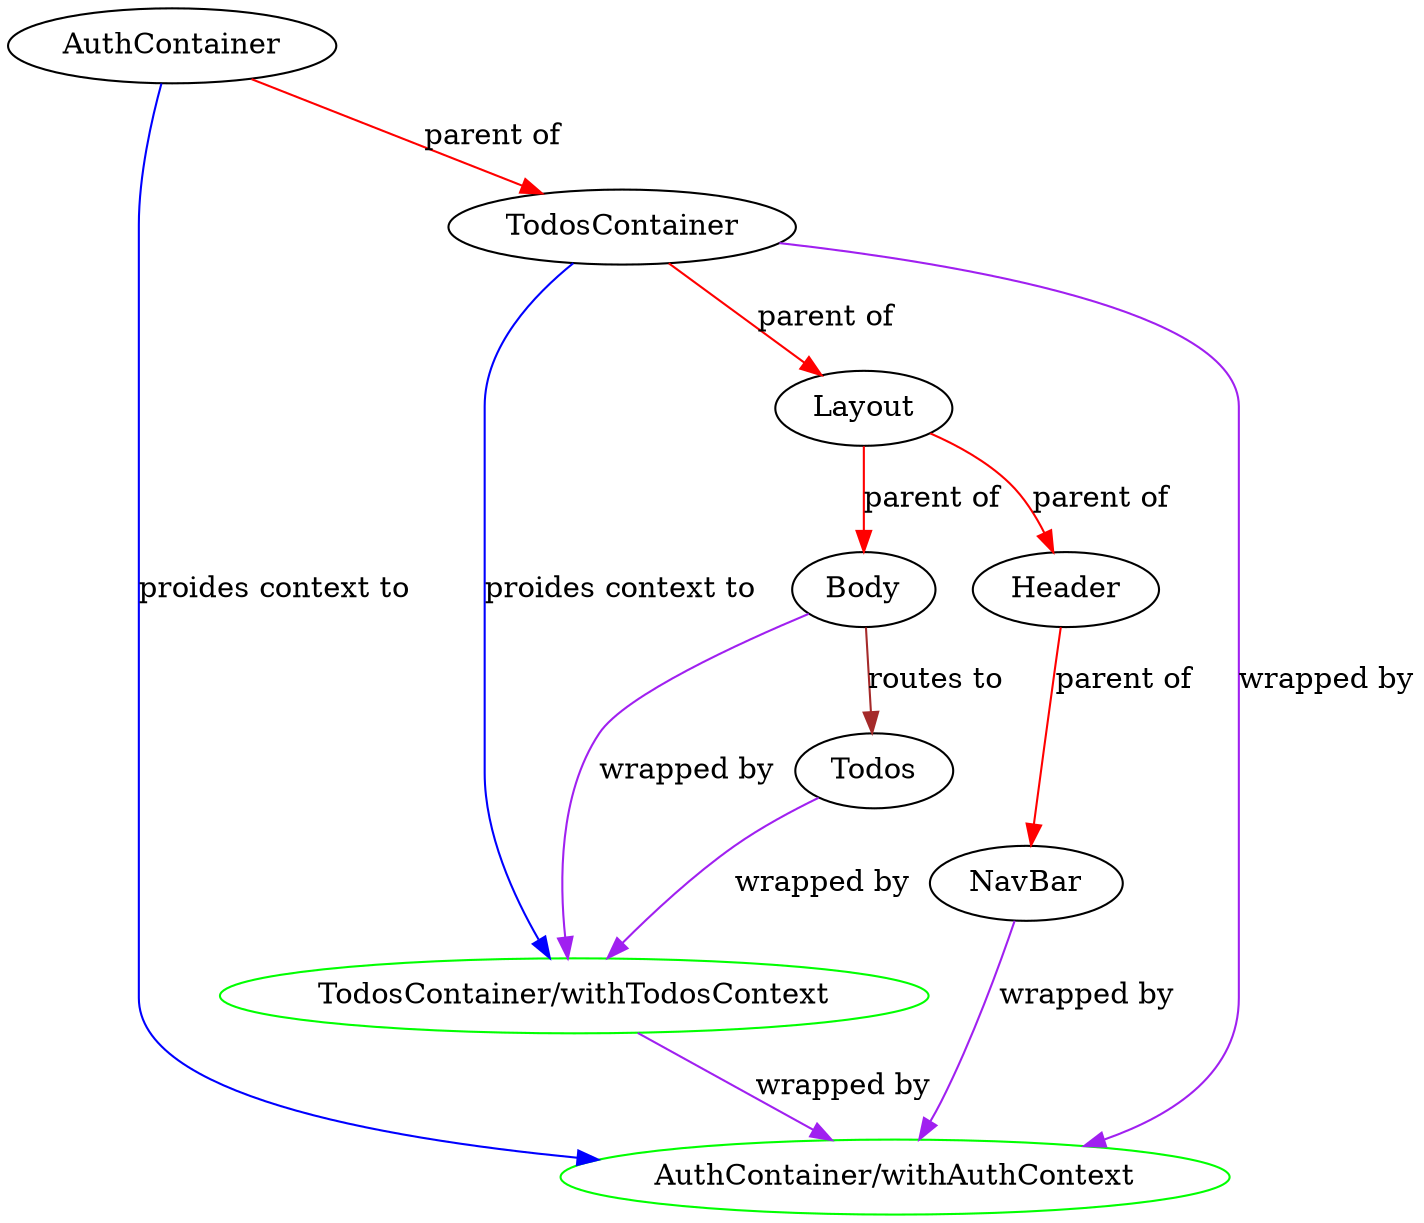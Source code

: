 # http://www.graphviz.org/content/cluster

digraph G {
    // // Import relations
    // "index" -> {"AuthContainer", "TodosContainer","Layout"}
    // "Layout" -> "Body"
    // "Layout" -> "Header"
    // "Body" -> "Todos"
    // "Body" -> "TodosContainer/withTodosContext"
    // "Todos" -> "TodosContainer/withTodosContext"
    // "TodosContainer/withTodosContext" -> "AuthContainer/withAuthContext"
    // "Header" -> "NavBar"
    
    // Composition relation
    edge [color="red" label="parent of"]
    "AuthContainer" -> "TodosContainer"
    "TodosContainer" -> "Layout"
    "Layout" -> "Body"
    "Layout" -> "Header"
    "Header" -> "NavBar"
    
    // Context relation
    edge [color="blue", label="proides context to"]
    "TodosContainer" -> "TodosContainer/withTodosContext"
    "AuthContainer" -> "AuthContainer/withAuthContext"
    
    // HOC node marking
    "AuthContainer/withAuthContext" [color="green"]
    "TodosContainer/withTodosContext" [color="green"]
    
    // HOC wrap relation
    edge [label="wrapped by", color="purple"]
    "Body" -> "TodosContainer/withTodosContext" 
    "Todos" -> "TodosContainer/withTodosContext"
    "TodosContainer/withTodosContext" -> "AuthContainer/withAuthContext"
    "NavBar" -> "AuthContainer/withAuthContext"
    "TodosContainer" -> "AuthContainer/withAuthContext"
    
    // Routing relation
    edge [label="routes to", color="brown"]
    "Body" -> "Todos"
}